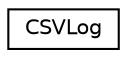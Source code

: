 digraph "Graphical Class Hierarchy"
{
 // LATEX_PDF_SIZE
  edge [fontname="Helvetica",fontsize="10",labelfontname="Helvetica",labelfontsize="10"];
  node [fontname="Helvetica",fontsize="10",shape=record];
  rankdir="LR";
  Node0 [label="CSVLog",height=0.2,width=0.4,color="black", fillcolor="white", style="filled",URL="$classCSVLog.html",tooltip="singleton class for logging on the console and in a file, only interact with it via the defined macro..."];
}
